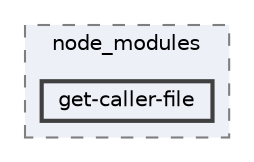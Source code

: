 digraph "pkiclassroomrescheduler/src/main/frontend/node_modules/get-caller-file"
{
 // LATEX_PDF_SIZE
  bgcolor="transparent";
  edge [fontname=Helvetica,fontsize=10,labelfontname=Helvetica,labelfontsize=10];
  node [fontname=Helvetica,fontsize=10,shape=box,height=0.2,width=0.4];
  compound=true
  subgraph clusterdir_72953eda66ccb3a2722c28e1c3e6c23b {
    graph [ bgcolor="#edf0f7", pencolor="grey50", label="node_modules", fontname=Helvetica,fontsize=10 style="filled,dashed", URL="dir_72953eda66ccb3a2722c28e1c3e6c23b.html",tooltip=""]
  dir_ea45adbb012d556ec4aaba041b72aa74 [label="get-caller-file", fillcolor="#edf0f7", color="grey25", style="filled,bold", URL="dir_ea45adbb012d556ec4aaba041b72aa74.html",tooltip=""];
  }
}
